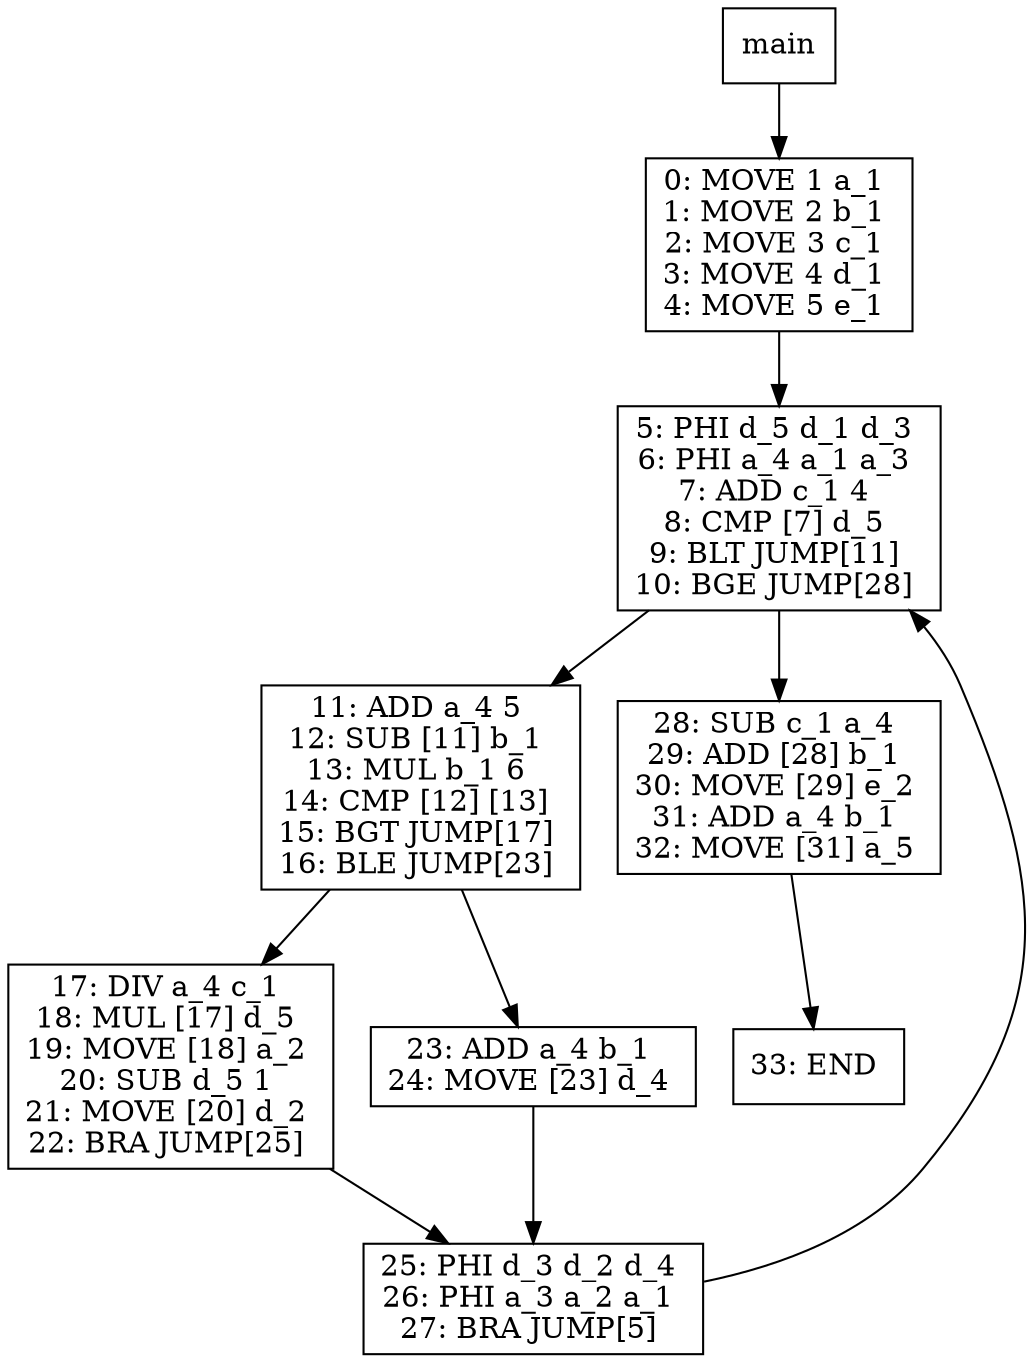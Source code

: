 digraph test023 {
node [shape=box]
1[label="main"]
1 -> 3
3[label="0: MOVE 1 a_1 
1: MOVE 2 b_1 
2: MOVE 3 c_1 
3: MOVE 4 d_1 
4: MOVE 5 e_1 
"]
3 -> 8
8[label="5: PHI d_5 d_1 d_3 
6: PHI a_4 a_1 a_3 
7: ADD c_1 4 
8: CMP [7] d_5 
9: BLT JUMP[11] 
10: BGE JUMP[28] 
"]
8 -> 10
10[label="11: ADD a_4 5 
12: SUB [11] b_1 
13: MUL b_1 6 
14: CMP [12] [13] 
15: BGT JUMP[17] 
16: BLE JUMP[23] 
"]
10 -> 12
12[label="17: DIV a_4 c_1 
18: MUL [17] d_5 
19: MOVE [18] a_2 
20: SUB d_5 1 
21: MOVE [20] d_2 
22: BRA JUMP[25] 
"]
12 -> 11
11[label="25: PHI d_3 d_2 d_4 
26: PHI a_3 a_2 a_1 
27: BRA JUMP[5] 
"]
11 -> 8
10 -> 14
14[label="23: ADD a_4 b_1 
24: MOVE [23] d_4 
"]
14 -> 11
8 -> 9
9[label="28: SUB c_1 a_4 
29: ADD [28] b_1 
30: MOVE [29] e_2 
31: ADD a_4 b_1 
32: MOVE [31] a_5 
"]
9 -> 17
17[label="33: END 
"]
}
